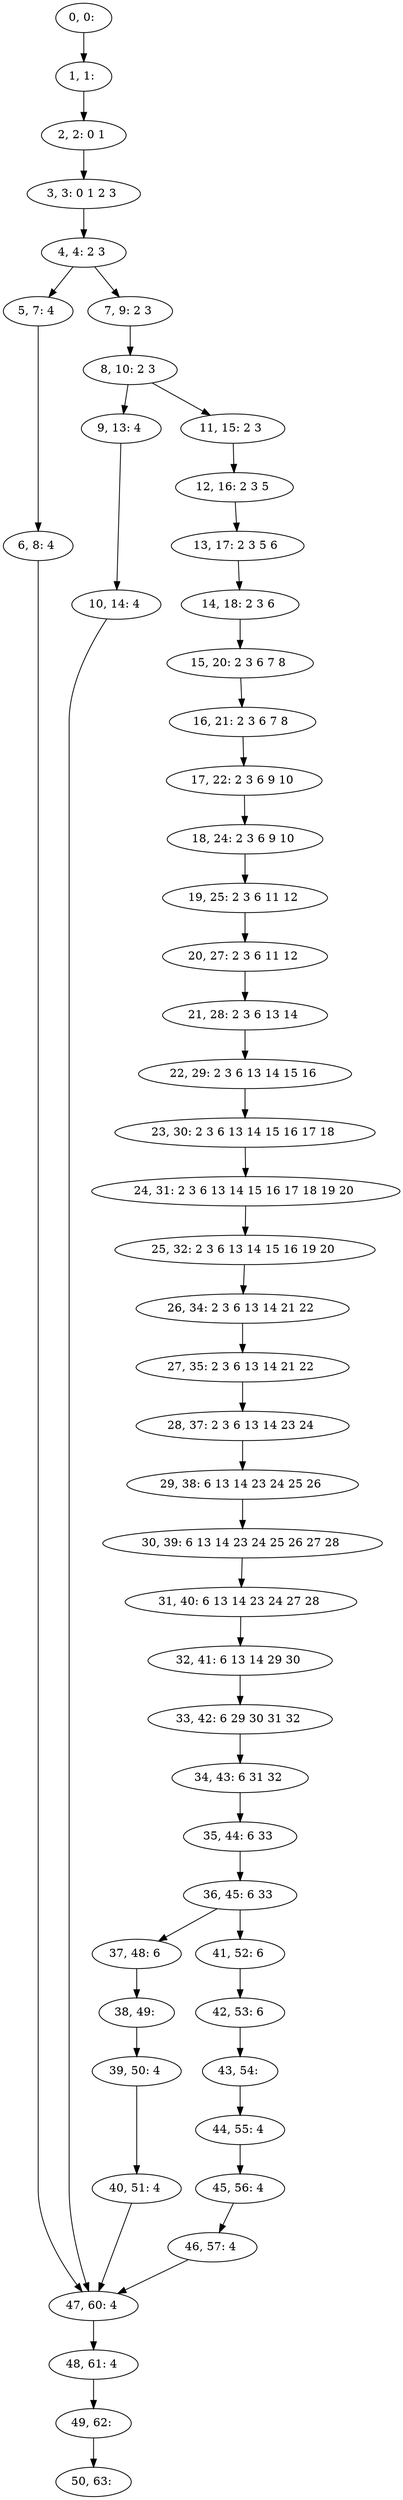 digraph G {
0[label="0, 0: "];
1[label="1, 1: "];
2[label="2, 2: 0 1 "];
3[label="3, 3: 0 1 2 3 "];
4[label="4, 4: 2 3 "];
5[label="5, 7: 4 "];
6[label="6, 8: 4 "];
7[label="7, 9: 2 3 "];
8[label="8, 10: 2 3 "];
9[label="9, 13: 4 "];
10[label="10, 14: 4 "];
11[label="11, 15: 2 3 "];
12[label="12, 16: 2 3 5 "];
13[label="13, 17: 2 3 5 6 "];
14[label="14, 18: 2 3 6 "];
15[label="15, 20: 2 3 6 7 8 "];
16[label="16, 21: 2 3 6 7 8 "];
17[label="17, 22: 2 3 6 9 10 "];
18[label="18, 24: 2 3 6 9 10 "];
19[label="19, 25: 2 3 6 11 12 "];
20[label="20, 27: 2 3 6 11 12 "];
21[label="21, 28: 2 3 6 13 14 "];
22[label="22, 29: 2 3 6 13 14 15 16 "];
23[label="23, 30: 2 3 6 13 14 15 16 17 18 "];
24[label="24, 31: 2 3 6 13 14 15 16 17 18 19 20 "];
25[label="25, 32: 2 3 6 13 14 15 16 19 20 "];
26[label="26, 34: 2 3 6 13 14 21 22 "];
27[label="27, 35: 2 3 6 13 14 21 22 "];
28[label="28, 37: 2 3 6 13 14 23 24 "];
29[label="29, 38: 6 13 14 23 24 25 26 "];
30[label="30, 39: 6 13 14 23 24 25 26 27 28 "];
31[label="31, 40: 6 13 14 23 24 27 28 "];
32[label="32, 41: 6 13 14 29 30 "];
33[label="33, 42: 6 29 30 31 32 "];
34[label="34, 43: 6 31 32 "];
35[label="35, 44: 6 33 "];
36[label="36, 45: 6 33 "];
37[label="37, 48: 6 "];
38[label="38, 49: "];
39[label="39, 50: 4 "];
40[label="40, 51: 4 "];
41[label="41, 52: 6 "];
42[label="42, 53: 6 "];
43[label="43, 54: "];
44[label="44, 55: 4 "];
45[label="45, 56: 4 "];
46[label="46, 57: 4 "];
47[label="47, 60: 4 "];
48[label="48, 61: 4 "];
49[label="49, 62: "];
50[label="50, 63: "];
0->1 ;
1->2 ;
2->3 ;
3->4 ;
4->5 ;
4->7 ;
5->6 ;
6->47 ;
7->8 ;
8->9 ;
8->11 ;
9->10 ;
10->47 ;
11->12 ;
12->13 ;
13->14 ;
14->15 ;
15->16 ;
16->17 ;
17->18 ;
18->19 ;
19->20 ;
20->21 ;
21->22 ;
22->23 ;
23->24 ;
24->25 ;
25->26 ;
26->27 ;
27->28 ;
28->29 ;
29->30 ;
30->31 ;
31->32 ;
32->33 ;
33->34 ;
34->35 ;
35->36 ;
36->37 ;
36->41 ;
37->38 ;
38->39 ;
39->40 ;
40->47 ;
41->42 ;
42->43 ;
43->44 ;
44->45 ;
45->46 ;
46->47 ;
47->48 ;
48->49 ;
49->50 ;
}
